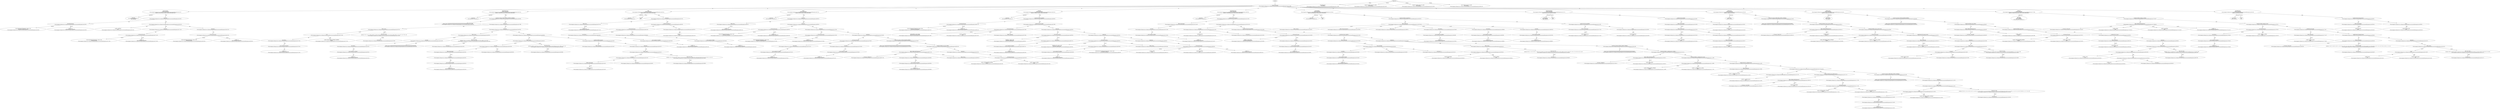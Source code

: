strict digraph "/Users/yangpan/workspace/rust-workspace/ola-lang/examples/source/system/Entrypoint.ola" {
	contract [label="contract Entrypoint\n/Users/yangpan/workspace/rust-workspace/ola-lang/examples/source/system/Entrypoint.ola:4:1-188:2"]
	system_entrance [label="system_entrance\ncontract: Entrypoint\n/Users/yangpan/workspace/rust-workspace/ola-lang/examples/source/system/Entrypoint.ola:23:5-57\nsignature system_entrance((address,address,fields,fields),bool)"]
	parameters [label="parameters\nstruct Entrypoint.Transaction _tx\nbool _isETHCall"]
	expr [label="expression\n/Users/yangpan/workspace/rust-workspace/ola-lang/examples/source/system/Entrypoint.ola:24:9-33"]
	call_internal_function [label="call internal function\n/Users/yangpan/workspace/rust-workspace/ola-lang/examples/source/system/Entrypoint.ola:24:9-33"]
	internal_function [label="fn(struct Entrypoint.Transaction)  returns (void)\nEntrypoint.validateTxStructure\n/Users/yangpan/workspace/rust-workspace/ola-lang/examples/source/system/Entrypoint.ola:24:9-33"]
	variable [label="variable: _tx\nstruct Entrypoint.Transaction\n/Users/yangpan/workspace/rust-workspace/ola-lang/examples/source/system/Entrypoint.ola:24:29-32"]
	if [label="if\n/Users/yangpan/workspace/rust-workspace/ola-lang/examples/source/system/Entrypoint.ola:26:9-30:10"]
	variable_9 [label="variable: _isETHCall\nbool\n/Users/yangpan/workspace/rust-workspace/ola-lang/examples/source/system/Entrypoint.ola:26:13-23"]
	expr_10 [label="expression\n/Users/yangpan/workspace/rust-workspace/ola-lang/examples/source/system/Entrypoint.ola:27:13-24"]
	call_internal_function_11 [label="call internal function\n/Users/yangpan/workspace/rust-workspace/ola-lang/examples/source/system/Entrypoint.ola:27:13-24"]
	internal_function_12 [label="fn(struct Entrypoint.Transaction)  returns (void)\nEntrypoint.callTx\n/Users/yangpan/workspace/rust-workspace/ola-lang/examples/source/system/Entrypoint.ola:27:13-24"]
	variable_13 [label="variable: _tx\nstruct Entrypoint.Transaction\n/Users/yangpan/workspace/rust-workspace/ola-lang/examples/source/system/Entrypoint.ola:27:20-23"]
	expr_14 [label="expression\n/Users/yangpan/workspace/rust-workspace/ola-lang/examples/source/system/Entrypoint.ola:29:13-24"]
	call_internal_function_15 [label="call internal function\n/Users/yangpan/workspace/rust-workspace/ola-lang/examples/source/system/Entrypoint.ola:29:13-24"]
	internal_function_16 [label="fn(struct Entrypoint.Transaction)  returns (void)\nEntrypoint.sendTx\n/Users/yangpan/workspace/rust-workspace/ola-lang/examples/source/system/Entrypoint.ola:29:13-24"]
	variable_17 [label="variable: _tx\nstruct Entrypoint.Transaction\n/Users/yangpan/workspace/rust-workspace/ola-lang/examples/source/system/Entrypoint.ola:29:20-23"]
	validateTxStructure [label="validateTxStructure\ncontract: Entrypoint\n/Users/yangpan/workspace/rust-workspace/ola-lang/examples/source/system/Entrypoint.ola:33:5-44\nsignature validateTxStructure((address,address,fields,fields))"]
	parameters_19 [label="parameters\nstruct Entrypoint.Transaction _tx"]
	var_decl [label="variable decl address MAX_SYSTEM_CONTRACT_ADDRESS\n/Users/yangpan/workspace/rust-workspace/ola-lang/examples/source/system/Entrypoint.ola:36:9-62"]
	address_literal [label="address literal: 000000000000000000000000000000000000000000000000000000000000ffff\n/Users/yangpan/workspace/rust-workspace/ola-lang/examples/source/system/Entrypoint.ola:36:47-62"]
	expr_22 [label="expression\n/Users/yangpan/workspace/rust-workspace/ola-lang/examples/source/system/Entrypoint.ola:37:9-88"]
	libfunc [label="libfunc Assert\n/Users/yangpan/workspace/rust-workspace/ola-lang/examples/source/system/Entrypoint.ola:37:9-15"]
	more [label="more\n/Users/yangpan/workspace/rust-workspace/ola-lang/examples/source/system/Entrypoint.ola:37:16-54"]
	load [label="load address\n/Users/yangpan/workspace/rust-workspace/ola-lang/examples/source/system/Entrypoint.ola:37:16-24"]
	structmember [label="struct_member #0 address\n/Users/yangpan/workspace/rust-workspace/ola-lang/examples/source/system/Entrypoint.ola:37:20-24"]
	variable_27 [label="variable: _tx\nstruct Entrypoint.Transaction\n/Users/yangpan/workspace/rust-workspace/ola-lang/examples/source/system/Entrypoint.ola:37:16-19"]
	variable_28 [label="variable: MAX_SYSTEM_CONTRACT_ADDRESS\naddress\n/Users/yangpan/workspace/rust-workspace/ola-lang/examples/source/system/Entrypoint.ola:37:27-54"]
	alloc_array [label="alloc array string\ninitializer: [102, 114, 111, 109, 32, 99, 97, 110, 39, 116, 32, 98, 101, 32, 115, 121, 115, 116, 101, 109, 32, 99, 111, 110, 116, 114, 97, 99, 116]\n/Users/yangpan/workspace/rust-workspace/ola-lang/examples/source/system/Entrypoint.ola:37:56-87"]
	number_literal [label="u32 literal: 29\n/Users/yangpan/workspace/rust-workspace/ola-lang/examples/source/system/Entrypoint.ola:37:56-87"]
	expr_31 [label="expression\n/Users/yangpan/workspace/rust-workspace/ola-lang/examples/source/system/Entrypoint.ola:40:9-61"]
	libfunc_32 [label="libfunc Assert\n/Users/yangpan/workspace/rust-workspace/ola-lang/examples/source/system/Entrypoint.ola:40:9-15"]
	not_qual [label="not equal\n/Users/yangpan/workspace/rust-workspace/ola-lang/examples/source/system/Entrypoint.ola:40:16-39"]
	load_34 [label="load address\n/Users/yangpan/workspace/rust-workspace/ola-lang/examples/source/system/Entrypoint.ola:40:16-22"]
	structmember_35 [label="struct_member #1 address\n/Users/yangpan/workspace/rust-workspace/ola-lang/examples/source/system/Entrypoint.ola:40:20-22"]
	variable_36 [label="variable: _tx\nstruct Entrypoint.Transaction\n/Users/yangpan/workspace/rust-workspace/ola-lang/examples/source/system/Entrypoint.ola:40:16-19"]
	address_literal_37 [label="address literal: 0000000000000000000000000000000000000000000000000000000000000000\n/Users/yangpan/workspace/rust-workspace/ola-lang/examples/source/system/Entrypoint.ola:40:26-39"]
	alloc_array_38 [label="alloc array string\ninitializer: [116, 111, 32, 99, 97, 110, 39, 116, 32, 98, 101, 32, 101, 109, 112, 116, 121]\n/Users/yangpan/workspace/rust-workspace/ola-lang/examples/source/system/Entrypoint.ola:40:41-60"]
	number_literal_39 [label="u32 literal: 17\n/Users/yangpan/workspace/rust-workspace/ola-lang/examples/source/system/Entrypoint.ola:40:41-60"]
	expr_40 [label="expression\n/Users/yangpan/workspace/rust-workspace/ola-lang/examples/source/system/Entrypoint.ola:49:9-64"]
	libfunc_41 [label="libfunc Assert\n/Users/yangpan/workspace/rust-workspace/ola-lang/examples/source/system/Entrypoint.ola:49:9-15"]
	not_qual_42 [label="not equal\n/Users/yangpan/workspace/rust-workspace/ola-lang/examples/source/system/Entrypoint.ola:49:16-36"]
	libfunc_43 [label="libfunc ArrayLength\n/Users/yangpan/workspace/rust-workspace/ola-lang/examples/source/system/Entrypoint.ola:49:16-31"]
	load_44 [label="load fields\n/Users/yangpan/workspace/rust-workspace/ola-lang/examples/source/system/Entrypoint.ola:49:16-31"]
	structmember_45 [label="struct_member #2 fields\n/Users/yangpan/workspace/rust-workspace/ola-lang/examples/source/system/Entrypoint.ola:49:20-24"]
	variable_46 [label="variable: _tx\nstruct Entrypoint.Transaction\n/Users/yangpan/workspace/rust-workspace/ola-lang/examples/source/system/Entrypoint.ola:49:16-19"]
	number_literal_47 [label="u32 literal: 0\n/Users/yangpan/workspace/rust-workspace/ola-lang/examples/source/system/Entrypoint.ola:49:35-36"]
	alloc_array_48 [label="alloc array string\ninitializer: [100, 97, 116, 97, 32, 115, 104, 111, 117, 108, 100, 110, 39, 116, 32, 98, 101, 32, 101, 109, 112, 116, 121]\n/Users/yangpan/workspace/rust-workspace/ola-lang/examples/source/system/Entrypoint.ola:49:38-63"]
	number_literal_49 [label="u32 literal: 23\n/Users/yangpan/workspace/rust-workspace/ola-lang/examples/source/system/Entrypoint.ola:49:38-63"]
	var_decl_50 [label="variable decl fields signature\n/Users/yangpan/workspace/rust-workspace/ola-lang/examples/source/system/Entrypoint.ola:52:9-39"]
	libfunc_51 [label="libfunc Signature\n/Users/yangpan/workspace/rust-workspace/ola-lang/examples/source/system/Entrypoint.ola:52:28-37"]
	expr_52 [label="expression\n/Users/yangpan/workspace/rust-workspace/ola-lang/examples/source/system/Entrypoint.ola:53:9-70"]
	libfunc_53 [label="libfunc Assert\n/Users/yangpan/workspace/rust-workspace/ola-lang/examples/source/system/Entrypoint.ola:53:9-15"]
	not_qual_54 [label="not equal\n/Users/yangpan/workspace/rust-workspace/ola-lang/examples/source/system/Entrypoint.ola:53:16-37"]
	libfunc_55 [label="libfunc ArrayLength\n/Users/yangpan/workspace/rust-workspace/ola-lang/examples/source/system/Entrypoint.ola:53:16-32"]
	variable_56 [label="variable: signature\nfields\n/Users/yangpan/workspace/rust-workspace/ola-lang/examples/source/system/Entrypoint.ola:53:16-25"]
	number_literal_57 [label="u32 literal: 0\n/Users/yangpan/workspace/rust-workspace/ola-lang/examples/source/system/Entrypoint.ola:53:36-37"]
	alloc_array_58 [label="alloc array string\ninitializer: [115, 105, 103, 110, 97, 116, 117, 114, 101, 32, 115, 104, 111, 117, 108, 100, 110, 39, 116, 32, 98, 101, 32, 101, 109, 112, 116, 121]\n/Users/yangpan/workspace/rust-workspace/ola-lang/examples/source/system/Entrypoint.ola:53:39-69"]
	number_literal_59 [label="u32 literal: 28\n/Users/yangpan/workspace/rust-workspace/ola-lang/examples/source/system/Entrypoint.ola:53:39-69"]
	callTx [label="callTx\ncontract: Entrypoint\n/Users/yangpan/workspace/rust-workspace/ola-lang/examples/source/system/Entrypoint.ola:56:5-43\nsignature callTx((address,address,fields,fields))"]
	parameters_61 [label="parameters\nstruct Entrypoint.Transaction _tx"]
	returns [label="returns\nfields "]
	expr_63 [label="expression\n/Users/yangpan/workspace/rust-workspace/ola-lang/examples/source/system/Entrypoint.ola:57:9-19"]
	libfunc_64 [label="libfunc Print\n/Users/yangpan/workspace/rust-workspace/ola-lang/examples/source/system/Entrypoint.ola:57:9-14"]
	variable_65 [label="variable: _tx\nstruct Entrypoint.Transaction\n/Users/yangpan/workspace/rust-workspace/ola-lang/examples/source/system/Entrypoint.ola:57:15-18"]
	var_decl_66 [label="variable decl fields res\n/Users/yangpan/workspace/rust-workspace/ola-lang/examples/source/system/Entrypoint.ola:63:9-43"]
	call_external_function [label="call external function\n/Users/yangpan/workspace/rust-workspace/ola-lang/examples/source/system/Entrypoint.ola:63:22-43"]
	load_68 [label="load address\n/Users/yangpan/workspace/rust-workspace/ola-lang/examples/source/system/Entrypoint.ola:63:26-28"]
	structmember_69 [label="struct_member #1 address\n/Users/yangpan/workspace/rust-workspace/ola-lang/examples/source/system/Entrypoint.ola:63:26-28"]
	variable_70 [label="variable: _tx\nstruct Entrypoint.Transaction\n/Users/yangpan/workspace/rust-workspace/ola-lang/examples/source/system/Entrypoint.ola:63:22-25"]
	load_71 [label="load fields\n/Users/yangpan/workspace/rust-workspace/ola-lang/examples/source/system/Entrypoint.ola:63:38-42"]
	structmember_72 [label="struct_member #2 fields\n/Users/yangpan/workspace/rust-workspace/ola-lang/examples/source/system/Entrypoint.ola:63:38-42"]
	variable_73 [label="variable: _tx\nstruct Entrypoint.Transaction\n/Users/yangpan/workspace/rust-workspace/ola-lang/examples/source/system/Entrypoint.ola:63:34-37"]
	return [label="return\n/Users/yangpan/workspace/rust-workspace/ola-lang/examples/source/system/Entrypoint.ola:64:9-19"]
	variable_75 [label="variable: res\nfields\n/Users/yangpan/workspace/rust-workspace/ola-lang/examples/source/system/Entrypoint.ola:64:16-19"]
	sendTx [label="sendTx\ncontract: Entrypoint\n/Users/yangpan/workspace/rust-workspace/ola-lang/examples/source/system/Entrypoint.ola:67:5-31\nsignature sendTx((address,address,fields,fields))"]
	parameters_77 [label="parameters\nstruct Entrypoint.Transaction _tx"]
	expr_78 [label="expression\n/Users/yangpan/workspace/rust-workspace/ola-lang/examples/source/system/Entrypoint.ola:68:9-19"]
	libfunc_79 [label="libfunc Print\n/Users/yangpan/workspace/rust-workspace/ola-lang/examples/source/system/Entrypoint.ola:68:9-14"]
	variable_80 [label="variable: _tx\nstruct Entrypoint.Transaction\n/Users/yangpan/workspace/rust-workspace/ola-lang/examples/source/system/Entrypoint.ola:68:15-18"]
	expr_81 [label="expression\n/Users/yangpan/workspace/rust-workspace/ola-lang/examples/source/system/Entrypoint.ola:69:9-24"]
	call_internal_function_82 [label="call internal function\n/Users/yangpan/workspace/rust-workspace/ola-lang/examples/source/system/Entrypoint.ola:69:9-24"]
	internal_function_83 [label="fn(struct Entrypoint.Transaction)  returns (void)\nEntrypoint.validateTx\n/Users/yangpan/workspace/rust-workspace/ola-lang/examples/source/system/Entrypoint.ola:69:9-24"]
	variable_84 [label="variable: _tx\nstruct Entrypoint.Transaction\n/Users/yangpan/workspace/rust-workspace/ola-lang/examples/source/system/Entrypoint.ola:69:20-23"]
	expr_85 [label="expression\n/Users/yangpan/workspace/rust-workspace/ola-lang/examples/source/system/Entrypoint.ola:72:9-32"]
	call_internal_function_86 [label="call internal function\n/Users/yangpan/workspace/rust-workspace/ola-lang/examples/source/system/Entrypoint.ola:72:9-32"]
	internal_function_87 [label="fn(struct Entrypoint.Transaction)  returns (void)\nEntrypoint.validateDeployment\n/Users/yangpan/workspace/rust-workspace/ola-lang/examples/source/system/Entrypoint.ola:72:9-32"]
	variable_88 [label="variable: _tx\nstruct Entrypoint.Transaction\n/Users/yangpan/workspace/rust-workspace/ola-lang/examples/source/system/Entrypoint.ola:72:28-31"]
	expr_89 [label="expression\n/Users/yangpan/workspace/rust-workspace/ola-lang/examples/source/system/Entrypoint.ola:76:9-30"]
	call_external_function_90 [label="call external function\n/Users/yangpan/workspace/rust-workspace/ola-lang/examples/source/system/Entrypoint.ola:76:9-30"]
	load_91 [label="load address\n/Users/yangpan/workspace/rust-workspace/ola-lang/examples/source/system/Entrypoint.ola:76:13-15"]
	structmember_92 [label="struct_member #1 address\n/Users/yangpan/workspace/rust-workspace/ola-lang/examples/source/system/Entrypoint.ola:76:13-15"]
	variable_93 [label="variable: _tx\nstruct Entrypoint.Transaction\n/Users/yangpan/workspace/rust-workspace/ola-lang/examples/source/system/Entrypoint.ola:76:9-12"]
	load_94 [label="load fields\n/Users/yangpan/workspace/rust-workspace/ola-lang/examples/source/system/Entrypoint.ola:76:25-29"]
	structmember_95 [label="struct_member #2 fields\n/Users/yangpan/workspace/rust-workspace/ola-lang/examples/source/system/Entrypoint.ola:76:25-29"]
	variable_96 [label="variable: _tx\nstruct Entrypoint.Transaction\n/Users/yangpan/workspace/rust-workspace/ola-lang/examples/source/system/Entrypoint.ola:76:21-24"]
	var_decl_97 [label="variable decl address NONCE_HOLDER_ADDRESS\n/Users/yangpan/workspace/rust-workspace/ola-lang/examples/source/system/Entrypoint.ola:79:9-55"]
	address_literal_98 [label="address literal: 0000000000000000000000000000000000000000000000000000000000008003\n/Users/yangpan/workspace/rust-workspace/ola-lang/examples/source/system/Entrypoint.ola:79:40-55"]
	var_decl_99 [label="variable decl fields set_nonce_calldata\n/Users/yangpan/workspace/rust-workspace/ola-lang/examples/source/system/Entrypoint.ola:80:9-104"]
	libfunc_100 [label="libfunc AbiEncodeWithSignature\n/Users/yangpan/workspace/rust-workspace/ola-lang/examples/source/system/Entrypoint.ola:80:37-104"]
	number_literal_101 [label="u32 literal: 1093482716\n/Users/yangpan/workspace/rust-workspace/ola-lang/examples/source/system/Entrypoint.ola:80:37-104"]
	load_102 [label="load address\n/Users/yangpan/workspace/rust-workspace/ola-lang/examples/source/system/Entrypoint.ola:80:86-94"]
	structmember_103 [label="struct_member #0 address\n/Users/yangpan/workspace/rust-workspace/ola-lang/examples/source/system/Entrypoint.ola:80:90-94"]
	variable_104 [label="variable: _tx\nstruct Entrypoint.Transaction\n/Users/yangpan/workspace/rust-workspace/ola-lang/examples/source/system/Entrypoint.ola:80:86-89"]
	libfunc_105 [label="libfunc Nonce\n/Users/yangpan/workspace/rust-workspace/ola-lang/examples/source/system/Entrypoint.ola:80:96-101"]
	expr_106 [label="expression\n/Users/yangpan/workspace/rust-workspace/ola-lang/examples/source/system/Entrypoint.ola:81:9-54"]
	call_external_function_107 [label="call external function\n/Users/yangpan/workspace/rust-workspace/ola-lang/examples/source/system/Entrypoint.ola:81:9-54"]
	variable_108 [label="variable: NONCE_HOLDER_ADDRESS\naddress\n/Users/yangpan/workspace/rust-workspace/ola-lang/examples/source/system/Entrypoint.ola:81:9-29"]
	variable_109 [label="variable: set_nonce_calldata\nfields\n/Users/yangpan/workspace/rust-workspace/ola-lang/examples/source/system/Entrypoint.ola:81:35-53"]
	validateTx [label="validateTx\ncontract: Entrypoint\n/Users/yangpan/workspace/rust-workspace/ola-lang/examples/source/system/Entrypoint.ola:84:5-35\nsignature validateTx((address,address,fields,fields))"]
	parameters_111 [label="parameters\nstruct Entrypoint.Transaction _tx"]
	var_decl_112 [label="variable decl hash signedHash\n/Users/yangpan/workspace/rust-workspace/ola-lang/examples/source/system/Entrypoint.ola:86:9-45"]
	call_internal_function_113 [label="call internal function\n/Users/yangpan/workspace/rust-workspace/ola-lang/examples/source/system/Entrypoint.ola:86:27-45"]
	internal_function_114 [label="fn(struct Entrypoint.Transaction)  returns (hash)\nEntrypoint.getSignedHash\n/Users/yangpan/workspace/rust-workspace/ola-lang/examples/source/system/Entrypoint.ola:86:27-45"]
	variable_115 [label="variable: _tx\nstruct Entrypoint.Transaction\n/Users/yangpan/workspace/rust-workspace/ola-lang/examples/source/system/Entrypoint.ola:86:41-44"]
	var_decl_116 [label="variable decl hash txHash\n/Users/yangpan/workspace/rust-workspace/ola-lang/examples/source/system/Entrypoint.ola:87:9-66"]
	call_internal_function_117 [label="call internal function\n/Users/yangpan/workspace/rust-workspace/ola-lang/examples/source/system/Entrypoint.ola:87:23-66"]
	internal_function_118 [label="fn(hash,fields)  returns (hash)\nEntrypoint.getTransactionHash\n/Users/yangpan/workspace/rust-workspace/ola-lang/examples/source/system/Entrypoint.ola:87:23-66"]
	variable_119 [label="variable: signedHash\nhash\n/Users/yangpan/workspace/rust-workspace/ola-lang/examples/source/system/Entrypoint.ola:87:42-52"]
	libfunc_120 [label="libfunc Signature\n/Users/yangpan/workspace/rust-workspace/ola-lang/examples/source/system/Entrypoint.ola:87:54-63"]
	expr_121 [label="expression\n/Users/yangpan/workspace/rust-workspace/ola-lang/examples/source/system/Entrypoint.ola:90:9-32"]
	call_internal_function_122 [label="call internal function\n/Users/yangpan/workspace/rust-workspace/ola-lang/examples/source/system/Entrypoint.ola:90:9-32"]
	internal_function_123 [label="fn(address)  returns (void)\nEntrypoint.validate_from\n/Users/yangpan/workspace/rust-workspace/ola-lang/examples/source/system/Entrypoint.ola:90:9-32"]
	load_124 [label="load address\n/Users/yangpan/workspace/rust-workspace/ola-lang/examples/source/system/Entrypoint.ola:90:27-31"]
	structmember_125 [label="struct_member #0 address\n/Users/yangpan/workspace/rust-workspace/ola-lang/examples/source/system/Entrypoint.ola:90:27-31"]
	variable_126 [label="variable: _tx\nstruct Entrypoint.Transaction\n/Users/yangpan/workspace/rust-workspace/ola-lang/examples/source/system/Entrypoint.ola:90:23-26"]
	expr_127 [label="expression\n/Users/yangpan/workspace/rust-workspace/ola-lang/examples/source/system/Entrypoint.ola:93:9-42"]
	call_internal_function_128 [label="call internal function\n/Users/yangpan/workspace/rust-workspace/ola-lang/examples/source/system/Entrypoint.ola:93:9-42"]
	internal_function_129 [label="fn(address,u32)  returns (void)\nEntrypoint.validate_nonce\n/Users/yangpan/workspace/rust-workspace/ola-lang/examples/source/system/Entrypoint.ola:93:9-42"]
	load_130 [label="load address\n/Users/yangpan/workspace/rust-workspace/ola-lang/examples/source/system/Entrypoint.ola:93:28-32"]
	structmember_131 [label="struct_member #0 address\n/Users/yangpan/workspace/rust-workspace/ola-lang/examples/source/system/Entrypoint.ola:93:28-32"]
	variable_132 [label="variable: _tx\nstruct Entrypoint.Transaction\n/Users/yangpan/workspace/rust-workspace/ola-lang/examples/source/system/Entrypoint.ola:93:24-27"]
	libfunc_133 [label="libfunc Nonce\n/Users/yangpan/workspace/rust-workspace/ola-lang/examples/source/system/Entrypoint.ola:93:34-39"]
	expr_134 [label="expression\n/Users/yangpan/workspace/rust-workspace/ola-lang/examples/source/system/Entrypoint.ola:96:9-45"]
	call_internal_function_135 [label="call internal function\n/Users/yangpan/workspace/rust-workspace/ola-lang/examples/source/system/Entrypoint.ola:96:9-45"]
	internal_function_136 [label="fn(hash,hash,struct Entrypoint.Transaction)  returns (void)\nEntrypoint.validate_tx\n/Users/yangpan/workspace/rust-workspace/ola-lang/examples/source/system/Entrypoint.ola:96:9-45"]
	variable_137 [label="variable: txHash\nhash\n/Users/yangpan/workspace/rust-workspace/ola-lang/examples/source/system/Entrypoint.ola:96:21-27"]
	variable_138 [label="variable: signedHash\nhash\n/Users/yangpan/workspace/rust-workspace/ola-lang/examples/source/system/Entrypoint.ola:96:29-39"]
	variable_139 [label="variable: _tx\nstruct Entrypoint.Transaction\n/Users/yangpan/workspace/rust-workspace/ola-lang/examples/source/system/Entrypoint.ola:96:41-44"]
	validateDeployment [label="validateDeployment\ncontract: Entrypoint\n/Users/yangpan/workspace/rust-workspace/ola-lang/examples/source/system/Entrypoint.ola:99:5-43\nsignature validateDeployment((address,address,fields,fields))"]
	parameters_141 [label="parameters\nstruct Entrypoint.Transaction _tx"]
	var_decl_142 [label="variable decl u32 code_len\n/Users/yangpan/workspace/rust-workspace/ola-lang/examples/source/system/Entrypoint.ola:101:9-40"]
	libfunc_143 [label="libfunc ArrayLength\n/Users/yangpan/workspace/rust-workspace/ola-lang/examples/source/system/Entrypoint.ola:101:24-40"]
	load_144 [label="load fields\n/Users/yangpan/workspace/rust-workspace/ola-lang/examples/source/system/Entrypoint.ola:101:24-40"]
	structmember_145 [label="struct_member #3 fields\n/Users/yangpan/workspace/rust-workspace/ola-lang/examples/source/system/Entrypoint.ola:101:28-33"]
	variable_146 [label="variable: _tx\nstruct Entrypoint.Transaction\n/Users/yangpan/workspace/rust-workspace/ola-lang/examples/source/system/Entrypoint.ola:101:24-27"]
	if_147 [label="if\n/Users/yangpan/workspace/rust-workspace/ola-lang/examples/source/system/Entrypoint.ola:102:9-122:10"]
	not_qual_148 [label="not equal\n/Users/yangpan/workspace/rust-workspace/ola-lang/examples/source/system/Entrypoint.ola:102:13-26"]
	variable_149 [label="variable: code_len\nu32\n/Users/yangpan/workspace/rust-workspace/ola-lang/examples/source/system/Entrypoint.ola:102:13-21"]
	number_literal_150 [label="u32 literal: 0\n/Users/yangpan/workspace/rust-workspace/ola-lang/examples/source/system/Entrypoint.ola:102:25-26"]
	var_decl_151 [label="variable decl hash bytecodeHash\n/Users/yangpan/workspace/rust-workspace/ola-lang/examples/source/system/Entrypoint.ola:104:13-58"]
	call_internal_function_152 [label="call internal function\n/Users/yangpan/workspace/rust-workspace/ola-lang/examples/source/system/Entrypoint.ola:104:33-58"]
	internal_function_153 [label="fn(fields)  returns (hash)\nEntrypoint.hashL2Bytecode\n/Users/yangpan/workspace/rust-workspace/ola-lang/examples/source/system/Entrypoint.ola:104:33-58"]
	load_154 [label="load fields\n/Users/yangpan/workspace/rust-workspace/ola-lang/examples/source/system/Entrypoint.ola:104:52-57"]
	structmember_155 [label="struct_member #3 fields\n/Users/yangpan/workspace/rust-workspace/ola-lang/examples/source/system/Entrypoint.ola:104:52-57"]
	variable_156 [label="variable: _tx\nstruct Entrypoint.Transaction\n/Users/yangpan/workspace/rust-workspace/ola-lang/examples/source/system/Entrypoint.ola:104:48-51"]
	var_decl_157 [label="variable decl hash codeHash\n/Users/yangpan/workspace/rust-workspace/ola-lang/examples/source/system/Entrypoint.ola:105:13-63"]
	libfunc_158 [label="libfunc AbiDecode\n/Users/yangpan/workspace/rust-workspace/ola-lang/examples/source/system/Entrypoint.ola:105:29-63"]
	array_slice [label="array_slice fields\n/Users/yangpan/workspace/rust-workspace/ola-lang/examples/source/system/Entrypoint.ola:105:40-54"]
	load_160 [label="load fields\n/Users/yangpan/workspace/rust-workspace/ola-lang/examples/source/system/Entrypoint.ola:105:44-48"]
	structmember_161 [label="struct_member #2 fields\n/Users/yangpan/workspace/rust-workspace/ola-lang/examples/source/system/Entrypoint.ola:105:44-48"]
	variable_162 [label="variable: _tx\nstruct Entrypoint.Transaction\n/Users/yangpan/workspace/rust-workspace/ola-lang/examples/source/system/Entrypoint.ola:105:40-43"]
	number_literal_163 [label="u32 literal: 8\n/Users/yangpan/workspace/rust-workspace/ola-lang/examples/source/system/Entrypoint.ola:105:49-50"]
	number_literal_164 [label="u32 literal: 12\n/Users/yangpan/workspace/rust-workspace/ola-lang/examples/source/system/Entrypoint.ola:105:51-53"]
	expr_165 [label="expression\n/Users/yangpan/workspace/rust-workspace/ola-lang/examples/source/system/Entrypoint.ola:106:13-86"]
	libfunc_166 [label="libfunc Assert\n/Users/yangpan/workspace/rust-workspace/ola-lang/examples/source/system/Entrypoint.ola:106:13-19"]
	equal [label="equal\n/Users/yangpan/workspace/rust-workspace/ola-lang/examples/source/system/Entrypoint.ola:106:20-44"]
	variable_168 [label="variable: bytecodeHash\nhash\n/Users/yangpan/workspace/rust-workspace/ola-lang/examples/source/system/Entrypoint.ola:106:20-32"]
	variable_169 [label="variable: codeHash\nhash\n/Users/yangpan/workspace/rust-workspace/ola-lang/examples/source/system/Entrypoint.ola:106:36-44"]
	alloc_array_170 [label="alloc array string\ninitializer: [98, 121, 116, 101, 99, 111, 100, 101, 32, 104, 97, 115, 104, 32, 105, 115, 32, 110, 111, 116, 32, 115, 97, 109, 101, 32, 97, 115, 32, 101, 120, 112, 101, 99, 116, 101, 100]\n/Users/yangpan/workspace/rust-workspace/ola-lang/examples/source/system/Entrypoint.ola:106:46-85"]
	number_literal_171 [label="u32 literal: 37\n/Users/yangpan/workspace/rust-workspace/ola-lang/examples/source/system/Entrypoint.ola:106:46-85"]
	var_decl_172 [label="variable decl address KNOWN_CODES_STORAGE\n/Users/yangpan/workspace/rust-workspace/ola-lang/examples/source/system/Entrypoint.ola:109:13-58"]
	address_literal_173 [label="address literal: 0000000000000000000000000000000000000000000000000000000000008004\n/Users/yangpan/workspace/rust-workspace/ola-lang/examples/source/system/Entrypoint.ola:109:43-58"]
	var_decl_174 [label="variable decl fields is_codehash_known_calldata\n/Users/yangpan/workspace/rust-workspace/ola-lang/examples/source/system/Entrypoint.ola:110:13-111"]
	libfunc_175 [label="libfunc AbiEncodeWithSignature\n/Users/yangpan/workspace/rust-workspace/ola-lang/examples/source/system/Entrypoint.ola:110:49-111"]
	number_literal_176 [label="u32 literal: 4199620571\n/Users/yangpan/workspace/rust-workspace/ola-lang/examples/source/system/Entrypoint.ola:110:49-111"]
	variable_177 [label="variable: bytecodeHash\nhash\n/Users/yangpan/workspace/rust-workspace/ola-lang/examples/source/system/Entrypoint.ola:110:98-110"]
	var_decl_178 [label="variable decl fields is_codehash_known_bytes\n/Users/yangpan/workspace/rust-workspace/ola-lang/examples/source/system/Entrypoint.ola:111:13-98"]
	call_external_function_179 [label="call external function\n/Users/yangpan/workspace/rust-workspace/ola-lang/examples/source/system/Entrypoint.ola:111:46-98"]
	variable_180 [label="variable: KNOWN_CODES_STORAGE\naddress\n/Users/yangpan/workspace/rust-workspace/ola-lang/examples/source/system/Entrypoint.ola:111:46-65"]
	variable_181 [label="variable: is_codehash_known_calldata\nfields\n/Users/yangpan/workspace/rust-workspace/ola-lang/examples/source/system/Entrypoint.ola:111:71-97"]
	var_decl_182 [label="variable decl bool is_codehash_known\n/Users/yangpan/workspace/rust-workspace/ola-lang/examples/source/system/Entrypoint.ola:112:13-81"]
	libfunc_183 [label="libfunc AbiDecode\n/Users/yangpan/workspace/rust-workspace/ola-lang/examples/source/system/Entrypoint.ola:112:38-81"]
	variable_184 [label="variable: is_codehash_known_bytes\nfields\n/Users/yangpan/workspace/rust-workspace/ola-lang/examples/source/system/Entrypoint.ola:112:49-72"]
	if_185 [label="if\n/Users/yangpan/workspace/rust-workspace/ola-lang/examples/source/system/Entrypoint.ola:115:13-118:14"]
	not [label="not\n/Users/yangpan/workspace/rust-workspace/ola-lang/examples/source/system/Entrypoint.ola:115:17-35"]
	variable_187 [label="variable: is_codehash_known\nbool\n/Users/yangpan/workspace/rust-workspace/ola-lang/examples/source/system/Entrypoint.ola:115:18-35"]
	var_decl_188 [label="variable decl fields mark_codehash_known\n/Users/yangpan/workspace/rust-workspace/ola-lang/examples/source/system/Entrypoint.ola:116:17-110"]
	libfunc_189 [label="libfunc AbiEncodeWithSignature\n/Users/yangpan/workspace/rust-workspace/ola-lang/examples/source/system/Entrypoint.ola:116:46-110"]
	number_literal_190 [label="u32 literal: 1119715209\n/Users/yangpan/workspace/rust-workspace/ola-lang/examples/source/system/Entrypoint.ola:116:46-110"]
	variable_191 [label="variable: bytecodeHash\nhash\n/Users/yangpan/workspace/rust-workspace/ola-lang/examples/source/system/Entrypoint.ola:116:97-109"]
	expr_192 [label="expression\n/Users/yangpan/workspace/rust-workspace/ola-lang/examples/source/system/Entrypoint.ola:117:17-62"]
	call_external_function_193 [label="call external function\n/Users/yangpan/workspace/rust-workspace/ola-lang/examples/source/system/Entrypoint.ola:117:17-62"]
	variable_194 [label="variable: KNOWN_CODES_STORAGE\naddress\n/Users/yangpan/workspace/rust-workspace/ola-lang/examples/source/system/Entrypoint.ola:117:17-36"]
	variable_195 [label="variable: mark_codehash_known\nfields\n/Users/yangpan/workspace/rust-workspace/ola-lang/examples/source/system/Entrypoint.ola:117:42-61"]
	var_decl_196 [label="variable decl address DEPLOYER_SYSTEM_CONTRACT\n/Users/yangpan/workspace/rust-workspace/ola-lang/examples/source/system/Entrypoint.ola:120:13-63"]
	address_literal_197 [label="address literal: 0000000000000000000000000000000000000000000000000000000000008005\n/Users/yangpan/workspace/rust-workspace/ola-lang/examples/source/system/Entrypoint.ola:120:48-63"]
	expr_198 [label="expression\n/Users/yangpan/workspace/rust-workspace/ola-lang/examples/source/system/Entrypoint.ola:121:13-104"]
	libfunc_199 [label="libfunc Assert\n/Users/yangpan/workspace/rust-workspace/ola-lang/examples/source/system/Entrypoint.ola:121:13-19"]
	equal_200 [label="equal\n/Users/yangpan/workspace/rust-workspace/ola-lang/examples/source/system/Entrypoint.ola:121:20-54"]
	load_201 [label="load address\n/Users/yangpan/workspace/rust-workspace/ola-lang/examples/source/system/Entrypoint.ola:121:24-26"]
	structmember_202 [label="struct_member #1 address\n/Users/yangpan/workspace/rust-workspace/ola-lang/examples/source/system/Entrypoint.ola:121:24-26"]
	variable_203 [label="variable: _tx\nstruct Entrypoint.Transaction\n/Users/yangpan/workspace/rust-workspace/ola-lang/examples/source/system/Entrypoint.ola:121:20-23"]
	variable_204 [label="variable: DEPLOYER_SYSTEM_CONTRACT\naddress\n/Users/yangpan/workspace/rust-workspace/ola-lang/examples/source/system/Entrypoint.ola:121:30-54"]
	alloc_array_205 [label="alloc array string\ninitializer: [100, 101, 115, 116, 105, 110, 97, 116, 105, 111, 110, 32, 109, 117, 115, 116, 32, 98, 101, 32, 99, 111, 110, 116, 114, 97, 99, 116, 32, 100, 101, 112, 108, 111, 121, 101, 114, 32, 97, 99, 99, 111, 117, 110, 116]\n/Users/yangpan/workspace/rust-workspace/ola-lang/examples/source/system/Entrypoint.ola:121:56-103"]
	number_literal_206 [label="u32 literal: 45\n/Users/yangpan/workspace/rust-workspace/ola-lang/examples/source/system/Entrypoint.ola:121:56-103"]
	getSignedHash [label="getSignedHash\ncontract: Entrypoint\n/Users/yangpan/workspace/rust-workspace/ola-lang/examples/source/system/Entrypoint.ola:129:5-48\nsignature getSignedHash((address,address,fields,fields))"]
	parameters_208 [label="parameters\nstruct Entrypoint.Transaction _tx"]
	returns_209 [label="returns\nhash "]
	var_decl_210 [label="variable decl fields encodedStruct\n/Users/yangpan/workspace/rust-workspace/ola-lang/examples/source/system/Entrypoint.ola:146:9-105"]
	libfunc_211 [label="libfunc AbiEncode\n/Users/yangpan/workspace/rust-workspace/ola-lang/examples/source/system/Entrypoint.ola:146:32-105"]
	libfunc_212 [label="libfunc ChainId\n/Users/yangpan/workspace/rust-workspace/ola-lang/examples/source/system/Entrypoint.ola:146:43-51"]
	libfunc_213 [label="libfunc TransactionVersion\n/Users/yangpan/workspace/rust-workspace/ola-lang/examples/source/system/Entrypoint.ola:146:55-65"]
	libfunc_214 [label="libfunc Nonce\n/Users/yangpan/workspace/rust-workspace/ola-lang/examples/source/system/Entrypoint.ola:146:69-74"]
	load_215 [label="load address\n/Users/yangpan/workspace/rust-workspace/ola-lang/examples/source/system/Entrypoint.ola:146:78-86"]
	structmember_216 [label="struct_member #0 address\n/Users/yangpan/workspace/rust-workspace/ola-lang/examples/source/system/Entrypoint.ola:146:82-86"]
	variable_217 [label="variable: _tx\nstruct Entrypoint.Transaction\n/Users/yangpan/workspace/rust-workspace/ola-lang/examples/source/system/Entrypoint.ola:146:78-81"]
	load_218 [label="load address\n/Users/yangpan/workspace/rust-workspace/ola-lang/examples/source/system/Entrypoint.ola:146:88-94"]
	structmember_219 [label="struct_member #1 address\n/Users/yangpan/workspace/rust-workspace/ola-lang/examples/source/system/Entrypoint.ola:146:92-94"]
	variable_220 [label="variable: _tx\nstruct Entrypoint.Transaction\n/Users/yangpan/workspace/rust-workspace/ola-lang/examples/source/system/Entrypoint.ola:146:88-91"]
	load_221 [label="load fields\n/Users/yangpan/workspace/rust-workspace/ola-lang/examples/source/system/Entrypoint.ola:146:96-104"]
	structmember_222 [label="struct_member #2 fields\n/Users/yangpan/workspace/rust-workspace/ola-lang/examples/source/system/Entrypoint.ola:146:100-104"]
	variable_223 [label="variable: _tx\nstruct Entrypoint.Transaction\n/Users/yangpan/workspace/rust-workspace/ola-lang/examples/source/system/Entrypoint.ola:146:96-99"]
	var_decl_224 [label="variable decl hash signedHash\n/Users/yangpan/workspace/rust-workspace/ola-lang/examples/source/system/Entrypoint.ola:147:9-55"]
	libfunc_225 [label="libfunc PoseidonHash\n/Users/yangpan/workspace/rust-workspace/ola-lang/examples/source/system/Entrypoint.ola:147:27-40"]
	variable_226 [label="variable: encodedStruct\nfields\n/Users/yangpan/workspace/rust-workspace/ola-lang/examples/source/system/Entrypoint.ola:147:41-54"]
	return_227 [label="return\n/Users/yangpan/workspace/rust-workspace/ola-lang/examples/source/system/Entrypoint.ola:148:9-26"]
	variable_228 [label="variable: signedHash\nhash\n/Users/yangpan/workspace/rust-workspace/ola-lang/examples/source/system/Entrypoint.ola:148:16-26"]
	getTransactionHash [label="getTransactionHash\ncontract: Entrypoint\n/Users/yangpan/workspace/rust-workspace/ola-lang/examples/source/system/Entrypoint.ola:151:5-72\nsignature getTransactionHash(hash,fields)"]
	parameters_230 [label="parameters\nhash _signedHash\nfields signature"]
	returns_231 [label="returns\nhash "]
	var_decl_232 [label="variable decl hash txHash\n/Users/yangpan/workspace/rust-workspace/ola-lang/examples/source/system/Entrypoint.ola:152:9-90"]
	libfunc_233 [label="libfunc PoseidonHash\n/Users/yangpan/workspace/rust-workspace/ola-lang/examples/source/system/Entrypoint.ola:152:23-36"]
	libfunc_234 [label="libfunc FieldsConcat\n/Users/yangpan/workspace/rust-workspace/ola-lang/examples/source/system/Entrypoint.ola:152:37-50"]
	cast [label="cast fields\n/Users/yangpan/workspace/rust-workspace/ola-lang/examples/source/system/Entrypoint.ola:152:51-62"]
	variable_236 [label="variable: _signedHash\nhash\n/Users/yangpan/workspace/rust-workspace/ola-lang/examples/source/system/Entrypoint.ola:152:51-62"]
	cast_237 [label="cast fields\n/Users/yangpan/workspace/rust-workspace/ola-lang/examples/source/system/Entrypoint.ola:152:64-77"]
	libfunc_238 [label="libfunc PoseidonHash\n/Users/yangpan/workspace/rust-workspace/ola-lang/examples/source/system/Entrypoint.ola:152:64-77"]
	variable_239 [label="variable: signature\nfields\n/Users/yangpan/workspace/rust-workspace/ola-lang/examples/source/system/Entrypoint.ola:152:78-87"]
	return_240 [label="return\n/Users/yangpan/workspace/rust-workspace/ola-lang/examples/source/system/Entrypoint.ola:153:9-22"]
	variable_241 [label="variable: txHash\nhash\n/Users/yangpan/workspace/rust-workspace/ola-lang/examples/source/system/Entrypoint.ola:153:16-22"]
	validate_from [label="validate_from\ncontract: Entrypoint\n/Users/yangpan/workspace/rust-workspace/ola-lang/examples/source/system/Entrypoint.ola:156:5-39\nsignature validate_from(address)"]
	parameters_243 [label="parameters\naddress _address"]
	var_decl_244 [label="variable decl address DEPLOYER_SYSTEM_CONTRACT\n/Users/yangpan/workspace/rust-workspace/ola-lang/examples/source/system/Entrypoint.ola:157:9-59"]
	address_literal_245 [label="address literal: 0000000000000000000000000000000000000000000000000000000000008005\n/Users/yangpan/workspace/rust-workspace/ola-lang/examples/source/system/Entrypoint.ola:157:44-59"]
	var_decl_246 [label="variable decl fields account_version_calldata\n/Users/yangpan/workspace/rust-workspace/ola-lang/examples/source/system/Entrypoint.ola:158:9-111"]
	libfunc_247 [label="libfunc AbiEncodeWithSignature\n/Users/yangpan/workspace/rust-workspace/ola-lang/examples/source/system/Entrypoint.ola:158:43-111"]
	number_literal_248 [label="u32 literal: 3138377232\n/Users/yangpan/workspace/rust-workspace/ola-lang/examples/source/system/Entrypoint.ola:158:43-111"]
	variable_249 [label="variable: _address\naddress\n/Users/yangpan/workspace/rust-workspace/ola-lang/examples/source/system/Entrypoint.ola:158:102-110"]
	var_decl_250 [label="variable decl fields account_version_bytes\n/Users/yangpan/workspace/rust-workspace/ola-lang/examples/source/system/Entrypoint.ola:159:9-95"]
	call_external_function_251 [label="call external function\n/Users/yangpan/workspace/rust-workspace/ola-lang/examples/source/system/Entrypoint.ola:159:40-95"]
	variable_252 [label="variable: DEPLOYER_SYSTEM_CONTRACT\naddress\n/Users/yangpan/workspace/rust-workspace/ola-lang/examples/source/system/Entrypoint.ola:159:40-64"]
	variable_253 [label="variable: account_version_calldata\nfields\n/Users/yangpan/workspace/rust-workspace/ola-lang/examples/source/system/Entrypoint.ola:159:70-94"]
	var_decl_254 [label="variable decl u32 account_version\n/Users/yangpan/workspace/rust-workspace/ola-lang/examples/source/system/Entrypoint.ola:160:9-71"]
	libfunc_255 [label="libfunc AbiDecode\n/Users/yangpan/workspace/rust-workspace/ola-lang/examples/source/system/Entrypoint.ola:160:31-71"]
	variable_256 [label="variable: account_version_bytes\nfields\n/Users/yangpan/workspace/rust-workspace/ola-lang/examples/source/system/Entrypoint.ola:160:42-63"]
	expr_257 [label="expression\n/Users/yangpan/workspace/rust-workspace/ola-lang/examples/source/system/Entrypoint.ola:161:9-64"]
	libfunc_258 [label="libfunc Assert\n/Users/yangpan/workspace/rust-workspace/ola-lang/examples/source/system/Entrypoint.ola:161:9-15"]
	not_qual_259 [label="not equal\n/Users/yangpan/workspace/rust-workspace/ola-lang/examples/source/system/Entrypoint.ola:161:16-36"]
	variable_260 [label="variable: account_version\nu32\n/Users/yangpan/workspace/rust-workspace/ola-lang/examples/source/system/Entrypoint.ola:161:16-31"]
	number_literal_261 [label="u32 literal: 0\n/Users/yangpan/workspace/rust-workspace/ola-lang/examples/source/system/Entrypoint.ola:161:35-36"]
	alloc_array_262 [label="alloc array string\ninitializer: [102, 114, 111, 109, 32, 105, 115, 32, 110, 111, 116, 32, 97, 110, 32, 97, 99, 99, 111, 117, 110, 116, 46]\n/Users/yangpan/workspace/rust-workspace/ola-lang/examples/source/system/Entrypoint.ola:161:38-63"]
	number_literal_263 [label="u32 literal: 23\n/Users/yangpan/workspace/rust-workspace/ola-lang/examples/source/system/Entrypoint.ola:161:38-63"]
	validate_nonce [label="validate_nonce\ncontract: Entrypoint\n/Users/yangpan/workspace/rust-workspace/ola-lang/examples/source/system/Entrypoint.ola:164:5-52\nsignature validate_nonce(address,u32)"]
	parameters_265 [label="parameters\naddress _address\nu32 _nonce"]
	var_decl_266 [label="variable decl address NONCE_HOLDER_ADDRESS\n/Users/yangpan/workspace/rust-workspace/ola-lang/examples/source/system/Entrypoint.ola:165:9-55"]
	address_literal_267 [label="address literal: 0000000000000000000000000000000000000000000000000000000000008003\n/Users/yangpan/workspace/rust-workspace/ola-lang/examples/source/system/Entrypoint.ola:165:40-55"]
	var_decl_268 [label="variable decl fields nonce_calldata\n/Users/yangpan/workspace/rust-workspace/ola-lang/examples/source/system/Entrypoint.ola:166:9-87"]
	libfunc_269 [label="libfunc AbiEncodeWithSignature\n/Users/yangpan/workspace/rust-workspace/ola-lang/examples/source/system/Entrypoint.ola:166:33-87"]
	number_literal_270 [label="u32 literal: 755185067\n/Users/yangpan/workspace/rust-workspace/ola-lang/examples/source/system/Entrypoint.ola:166:33-87"]
	variable_271 [label="variable: _address\naddress\n/Users/yangpan/workspace/rust-workspace/ola-lang/examples/source/system/Entrypoint.ola:166:78-86"]
	var_decl_272 [label="variable decl fields nonce_bytes\n/Users/yangpan/workspace/rust-workspace/ola-lang/examples/source/system/Entrypoint.ola:167:9-71"]
	call_external_function_273 [label="call external function\n/Users/yangpan/workspace/rust-workspace/ola-lang/examples/source/system/Entrypoint.ola:167:30-71"]
	variable_274 [label="variable: NONCE_HOLDER_ADDRESS\naddress\n/Users/yangpan/workspace/rust-workspace/ola-lang/examples/source/system/Entrypoint.ola:167:30-50"]
	variable_275 [label="variable: nonce_calldata\nfields\n/Users/yangpan/workspace/rust-workspace/ola-lang/examples/source/system/Entrypoint.ola:167:56-70"]
	var_decl_276 [label="variable decl u32 nonce\n/Users/yangpan/workspace/rust-workspace/ola-lang/examples/source/system/Entrypoint.ola:168:9-51"]
	libfunc_277 [label="libfunc AbiDecode\n/Users/yangpan/workspace/rust-workspace/ola-lang/examples/source/system/Entrypoint.ola:168:21-51"]
	variable_278 [label="variable: nonce_bytes\nfields\n/Users/yangpan/workspace/rust-workspace/ola-lang/examples/source/system/Entrypoint.ola:168:32-43"]
	expr_279 [label="expression\n/Users/yangpan/workspace/rust-workspace/ola-lang/examples/source/system/Entrypoint.ola:169:9-61"]
	libfunc_280 [label="libfunc Assert\n/Users/yangpan/workspace/rust-workspace/ola-lang/examples/source/system/Entrypoint.ola:169:9-15"]
	equal_281 [label="equal\n/Users/yangpan/workspace/rust-workspace/ola-lang/examples/source/system/Entrypoint.ola:169:16-35"]
	variable_282 [label="variable: _nonce\nu32\n/Users/yangpan/workspace/rust-workspace/ola-lang/examples/source/system/Entrypoint.ola:169:16-22"]
	add [label="add\nu32\n/Users/yangpan/workspace/rust-workspace/ola-lang/examples/source/system/Entrypoint.ola:169:26-35"]
	variable_284 [label="variable: nonce\nu32\n/Users/yangpan/workspace/rust-workspace/ola-lang/examples/source/system/Entrypoint.ola:169:26-31"]
	number_literal_285 [label="u32 literal: 1\n/Users/yangpan/workspace/rust-workspace/ola-lang/examples/source/system/Entrypoint.ola:169:34-35"]
	alloc_array_286 [label="alloc array string\ninitializer: [110, 111, 110, 99, 101, 32, 105, 115, 32, 97, 108, 114, 101, 97, 100, 121, 32, 117, 115, 101, 100]\n/Users/yangpan/workspace/rust-workspace/ola-lang/examples/source/system/Entrypoint.ola:169:37-60"]
	number_literal_287 [label="u32 literal: 21\n/Users/yangpan/workspace/rust-workspace/ola-lang/examples/source/system/Entrypoint.ola:169:37-60"]
	validate_tx [label="validate_tx\ncontract: Entrypoint\n/Users/yangpan/workspace/rust-workspace/ola-lang/examples/source/system/Entrypoint.ola:172:5-68\nsignature validate_tx(hash,hash,(address,address,fields,fields))"]
	parameters_289 [label="parameters\nhash _txHash\nhash _signedHash\nstruct Entrypoint.Transaction _tx"]
	var_decl_290 [label="variable decl fields validate_tx_calldata\n/Users/yangpan/workspace/rust-workspace/ola-lang/examples/source/system/Entrypoint.ola:175:9-135"]
	libfunc_291 [label="libfunc AbiEncodeWithSignature\n/Users/yangpan/workspace/rust-workspace/ola-lang/examples/source/system/Entrypoint.ola:175:39-135"]
	number_literal_292 [label="u32 literal: 3738116221\n/Users/yangpan/workspace/rust-workspace/ola-lang/examples/source/system/Entrypoint.ola:175:39-135"]
	variable_293 [label="variable: _txHash\nhash\n/Users/yangpan/workspace/rust-workspace/ola-lang/examples/source/system/Entrypoint.ola:175:109-116"]
	variable_294 [label="variable: _signedHash\nhash\n/Users/yangpan/workspace/rust-workspace/ola-lang/examples/source/system/Entrypoint.ola:175:118-129"]
	variable_295 [label="variable: _tx\nstruct Entrypoint.Transaction\n/Users/yangpan/workspace/rust-workspace/ola-lang/examples/source/system/Entrypoint.ola:175:131-134"]
	var_decl_296 [label="variable decl fields validate_tx_bytes\n/Users/yangpan/workspace/rust-workspace/ola-lang/examples/source/system/Entrypoint.ola:176:9-71"]
	call_external_function_297 [label="call external function\n/Users/yangpan/workspace/rust-workspace/ola-lang/examples/source/system/Entrypoint.ola:176:36-71"]
	load_298 [label="load address\n/Users/yangpan/workspace/rust-workspace/ola-lang/examples/source/system/Entrypoint.ola:176:40-44"]
	structmember_299 [label="struct_member #0 address\n/Users/yangpan/workspace/rust-workspace/ola-lang/examples/source/system/Entrypoint.ola:176:40-44"]
	variable_300 [label="variable: _tx\nstruct Entrypoint.Transaction\n/Users/yangpan/workspace/rust-workspace/ola-lang/examples/source/system/Entrypoint.ola:176:36-39"]
	variable_301 [label="variable: validate_tx_calldata\nfields\n/Users/yangpan/workspace/rust-workspace/ola-lang/examples/source/system/Entrypoint.ola:176:50-70"]
	var_decl_302 [label="variable decl u32 magic\n/Users/yangpan/workspace/rust-workspace/ola-lang/examples/source/system/Entrypoint.ola:177:9-57"]
	libfunc_303 [label="libfunc AbiDecode\n/Users/yangpan/workspace/rust-workspace/ola-lang/examples/source/system/Entrypoint.ola:177:21-57"]
	variable_304 [label="variable: validate_tx_bytes\nfields\n/Users/yangpan/workspace/rust-workspace/ola-lang/examples/source/system/Entrypoint.ola:177:32-49"]
	var_decl_305 [label="variable decl u32 expected_magic\n/Users/yangpan/workspace/rust-workspace/ola-lang/examples/source/system/Entrypoint.ola:180:9-88"]
	libfunc_306 [label="libfunc GetSelector\n/Users/yangpan/workspace/rust-workspace/ola-lang/examples/source/system/Entrypoint.ola:180:30-42"]
	number_literal_307 [label="u32 literal: 3738116221\n/Users/yangpan/workspace/rust-workspace/ola-lang/examples/source/system/Entrypoint.ola:180:30-42"]
	alloc_array_308 [label="alloc array string\ninitializer: [118, 97, 108, 105, 100, 97, 116, 101, 84, 114, 97, 110, 115, 97, 99, 116, 105, 111, 110, 40, 104, 97, 115, 104, 44, 104, 97, 115, 104, 44, 84, 114, 97, 110, 115, 97, 99, 116, 105, 111, 110, 41]\n/Users/yangpan/workspace/rust-workspace/ola-lang/examples/source/system/Entrypoint.ola:180:43-87"]
	number_literal_309 [label="u32 literal: 42\n/Users/yangpan/workspace/rust-workspace/ola-lang/examples/source/system/Entrypoint.ola:180:43-87"]
	expr_310 [label="expression\n/Users/yangpan/workspace/rust-workspace/ola-lang/examples/source/system/Entrypoint.ola:181:9-72"]
	libfunc_311 [label="libfunc Assert\n/Users/yangpan/workspace/rust-workspace/ola-lang/examples/source/system/Entrypoint.ola:181:9-15"]
	equal_312 [label="equal\n/Users/yangpan/workspace/rust-workspace/ola-lang/examples/source/system/Entrypoint.ola:181:16-39"]
	variable_313 [label="variable: magic\nu32\n/Users/yangpan/workspace/rust-workspace/ola-lang/examples/source/system/Entrypoint.ola:181:16-21"]
	variable_314 [label="variable: expected_magic\nu32\n/Users/yangpan/workspace/rust-workspace/ola-lang/examples/source/system/Entrypoint.ola:181:25-39"]
	alloc_array_315 [label="alloc array string\ninitializer: [86, 97, 108, 105, 100, 97, 116, 101, 32, 116, 114, 97, 110, 115, 97, 99, 116, 105, 111, 110, 32, 102, 97, 105, 108, 101, 100, 46]\n/Users/yangpan/workspace/rust-workspace/ola-lang/examples/source/system/Entrypoint.ola:181:41-71"]
	number_literal_316 [label="u32 literal: 28\n/Users/yangpan/workspace/rust-workspace/ola-lang/examples/source/system/Entrypoint.ola:181:41-71"]
	hashL2Bytecode [label="hashL2Bytecode\ncontract: Entrypoint\n/Users/yangpan/workspace/rust-workspace/ola-lang/examples/source/system/Entrypoint.ola:184:5-50\nsignature hashL2Bytecode(fields)"]
	parameters_318 [label="parameters\nfields _bytecode"]
	returns_319 [label="returns\nhash "]
	var_decl_320 [label="variable decl hash hash_bytecode\n/Users/yangpan/workspace/rust-workspace/ola-lang/examples/source/system/Entrypoint.ola:185:9-54"]
	libfunc_321 [label="libfunc PoseidonHash\n/Users/yangpan/workspace/rust-workspace/ola-lang/examples/source/system/Entrypoint.ola:185:30-43"]
	variable_322 [label="variable: _bytecode\nfields\n/Users/yangpan/workspace/rust-workspace/ola-lang/examples/source/system/Entrypoint.ola:185:44-53"]
	return_323 [label="return\n/Users/yangpan/workspace/rust-workspace/ola-lang/examples/source/system/Entrypoint.ola:186:9-29"]
	variable_324 [label="variable: hash_bytecode\nhash\n/Users/yangpan/workspace/rust-workspace/ola-lang/examples/source/system/Entrypoint.ola:186:16-29"]
	diagnostic [label="found Entrypoint \nlevel Debug\n/Users/yangpan/workspace/rust-workspace/ola-lang/examples/source/system/Entrypoint.ola:4:1-188:2"]
	diagnostic_327 [label="'signature' shadows name of a corelib\nlevel Warning\n/Users/yangpan/workspace/rust-workspace/ola-lang/examples/source/system/Entrypoint.ola:52:16-25"]
	diagnostic_328 [label="'signature' shadows name of a corelib\nlevel Warning\n/Users/yangpan/workspace/rust-workspace/ola-lang/examples/source/system/Entrypoint.ola:151:52-61"]
	diagnostic_329 [label="'nonce' shadows name of a corelib\nlevel Warning\n/Users/yangpan/workspace/rust-workspace/ola-lang/examples/source/system/Entrypoint.ola:168:13-18"]
	contracts -> contract
	contract -> system_entrance [label="fn"]
	system_entrance -> parameters [label="parameters"]
	system_entrance -> expr [label="body"]
	expr -> call_internal_function [label="expr"]
	call_internal_function -> internal_function [label="function"]
	call_internal_function -> variable [label="arg #0"]
	expr -> if [label="next"]
	if -> variable_9 [label="cond"]
	if -> expr_10 [label="then"]
	expr_10 -> call_internal_function_11 [label="expr"]
	call_internal_function_11 -> internal_function_12 [label="function"]
	call_internal_function_11 -> variable_13 [label="arg #0"]
	if -> expr_14 [label="else"]
	expr_14 -> call_internal_function_15 [label="expr"]
	call_internal_function_15 -> internal_function_16 [label="function"]
	call_internal_function_15 -> variable_17 [label="arg #0"]
	contract -> validateTxStructure [label="fn"]
	validateTxStructure -> parameters_19 [label="parameters"]
	validateTxStructure -> var_decl [label="body"]
	var_decl -> address_literal [label="init"]
	var_decl -> expr_22 [label="next"]
	expr_22 -> libfunc [label="expr"]
	libfunc -> more [label="arg #0"]
	more -> load [label="left"]
	load -> structmember [label="expr"]
	structmember -> variable_27 [label="var"]
	more -> variable_28 [label="right"]
	libfunc -> alloc_array [label="arg #1"]
	alloc_array -> number_literal [label="length"]
	expr_22 -> expr_31 [label="next"]
	expr_31 -> libfunc_32 [label="expr"]
	libfunc_32 -> not_qual [label="arg #0"]
	not_qual -> load_34 [label="left"]
	load_34 -> structmember_35 [label="expr"]
	structmember_35 -> variable_36 [label="var"]
	not_qual -> address_literal_37 [label="right"]
	libfunc_32 -> alloc_array_38 [label="arg #1"]
	alloc_array_38 -> number_literal_39 [label="length"]
	expr_31 -> expr_40 [label="next"]
	expr_40 -> libfunc_41 [label="expr"]
	libfunc_41 -> not_qual_42 [label="arg #0"]
	not_qual_42 -> libfunc_43 [label="left"]
	libfunc_43 -> load_44 [label="arg #0"]
	load_44 -> structmember_45 [label="expr"]
	structmember_45 -> variable_46 [label="var"]
	not_qual_42 -> number_literal_47 [label="right"]
	libfunc_41 -> alloc_array_48 [label="arg #1"]
	alloc_array_48 -> number_literal_49 [label="length"]
	expr_40 -> var_decl_50 [label="next"]
	var_decl_50 -> libfunc_51 [label="init"]
	var_decl_50 -> expr_52 [label="next"]
	expr_52 -> libfunc_53 [label="expr"]
	libfunc_53 -> not_qual_54 [label="arg #0"]
	not_qual_54 -> libfunc_55 [label="left"]
	libfunc_55 -> variable_56 [label="arg #0"]
	not_qual_54 -> number_literal_57 [label="right"]
	libfunc_53 -> alloc_array_58 [label="arg #1"]
	alloc_array_58 -> number_literal_59 [label="length"]
	contract -> callTx [label="fn"]
	callTx -> parameters_61 [label="parameters"]
	callTx -> returns [label="returns"]
	callTx -> expr_63 [label="body"]
	expr_63 -> libfunc_64 [label="expr"]
	libfunc_64 -> variable_65 [label="arg #0"]
	expr_63 -> var_decl_66 [label="next"]
	var_decl_66 -> call_external_function [label="init"]
	call_external_function -> load_68 [label="address"]
	load_68 -> structmember_69 [label="expr"]
	structmember_69 -> variable_70 [label="var"]
	call_external_function -> load_71 [label="args"]
	load_71 -> structmember_72 [label="expr"]
	structmember_72 -> variable_73 [label="var"]
	var_decl_66 -> return [label="next"]
	return -> variable_75 [label="expr"]
	contract -> sendTx [label="fn"]
	sendTx -> parameters_77 [label="parameters"]
	sendTx -> expr_78 [label="body"]
	expr_78 -> libfunc_79 [label="expr"]
	libfunc_79 -> variable_80 [label="arg #0"]
	expr_78 -> expr_81 [label="next"]
	expr_81 -> call_internal_function_82 [label="expr"]
	call_internal_function_82 -> internal_function_83 [label="function"]
	call_internal_function_82 -> variable_84 [label="arg #0"]
	expr_81 -> expr_85 [label="next"]
	expr_85 -> call_internal_function_86 [label="expr"]
	call_internal_function_86 -> internal_function_87 [label="function"]
	call_internal_function_86 -> variable_88 [label="arg #0"]
	expr_85 -> expr_89 [label="next"]
	expr_89 -> call_external_function_90 [label="expr"]
	call_external_function_90 -> load_91 [label="address"]
	load_91 -> structmember_92 [label="expr"]
	structmember_92 -> variable_93 [label="var"]
	call_external_function_90 -> load_94 [label="args"]
	load_94 -> structmember_95 [label="expr"]
	structmember_95 -> variable_96 [label="var"]
	expr_89 -> var_decl_97 [label="next"]
	var_decl_97 -> address_literal_98 [label="init"]
	var_decl_97 -> var_decl_99 [label="next"]
	var_decl_99 -> libfunc_100 [label="init"]
	libfunc_100 -> number_literal_101 [label="arg #0"]
	libfunc_100 -> load_102 [label="arg #1"]
	load_102 -> structmember_103 [label="expr"]
	structmember_103 -> variable_104 [label="var"]
	libfunc_100 -> libfunc_105 [label="arg #2"]
	var_decl_99 -> expr_106 [label="next"]
	expr_106 -> call_external_function_107 [label="expr"]
	call_external_function_107 -> variable_108 [label="address"]
	call_external_function_107 -> variable_109 [label="args"]
	contract -> validateTx [label="fn"]
	validateTx -> parameters_111 [label="parameters"]
	validateTx -> var_decl_112 [label="body"]
	var_decl_112 -> call_internal_function_113 [label="init"]
	call_internal_function_113 -> internal_function_114 [label="function"]
	call_internal_function_113 -> variable_115 [label="arg #0"]
	var_decl_112 -> var_decl_116 [label="next"]
	var_decl_116 -> call_internal_function_117 [label="init"]
	call_internal_function_117 -> internal_function_118 [label="function"]
	call_internal_function_117 -> variable_119 [label="arg #0"]
	call_internal_function_117 -> libfunc_120 [label="arg #1"]
	var_decl_116 -> expr_121 [label="next"]
	expr_121 -> call_internal_function_122 [label="expr"]
	call_internal_function_122 -> internal_function_123 [label="function"]
	call_internal_function_122 -> load_124 [label="arg #0"]
	load_124 -> structmember_125 [label="expr"]
	structmember_125 -> variable_126 [label="var"]
	expr_121 -> expr_127 [label="next"]
	expr_127 -> call_internal_function_128 [label="expr"]
	call_internal_function_128 -> internal_function_129 [label="function"]
	call_internal_function_128 -> load_130 [label="arg #0"]
	load_130 -> structmember_131 [label="expr"]
	structmember_131 -> variable_132 [label="var"]
	call_internal_function_128 -> libfunc_133 [label="arg #1"]
	expr_127 -> expr_134 [label="next"]
	expr_134 -> call_internal_function_135 [label="expr"]
	call_internal_function_135 -> internal_function_136 [label="function"]
	call_internal_function_135 -> variable_137 [label="arg #0"]
	call_internal_function_135 -> variable_138 [label="arg #1"]
	call_internal_function_135 -> variable_139 [label="arg #2"]
	contract -> validateDeployment [label="fn"]
	validateDeployment -> parameters_141 [label="parameters"]
	validateDeployment -> var_decl_142 [label="body"]
	var_decl_142 -> libfunc_143 [label="init"]
	libfunc_143 -> load_144 [label="arg #0"]
	load_144 -> structmember_145 [label="expr"]
	structmember_145 -> variable_146 [label="var"]
	var_decl_142 -> if_147 [label="next"]
	if_147 -> not_qual_148 [label="cond"]
	not_qual_148 -> variable_149 [label="left"]
	not_qual_148 -> number_literal_150 [label="right"]
	if_147 -> var_decl_151 [label="then"]
	var_decl_151 -> call_internal_function_152 [label="init"]
	call_internal_function_152 -> internal_function_153 [label="function"]
	call_internal_function_152 -> load_154 [label="arg #0"]
	load_154 -> structmember_155 [label="expr"]
	structmember_155 -> variable_156 [label="var"]
	var_decl_151 -> var_decl_157 [label="next"]
	var_decl_157 -> libfunc_158 [label="init"]
	libfunc_158 -> array_slice [label="arg #0"]
	array_slice -> load_160 [label="array"]
	load_160 -> structmember_161 [label="expr"]
	structmember_161 -> variable_162 [label="var"]
	array_slice -> number_literal_163 [label="start"]
	array_slice -> number_literal_164 [label="start"]
	var_decl_157 -> expr_165 [label="next"]
	expr_165 -> libfunc_166 [label="expr"]
	libfunc_166 -> equal [label="arg #0"]
	equal -> variable_168 [label="left"]
	equal -> variable_169 [label="right"]
	libfunc_166 -> alloc_array_170 [label="arg #1"]
	alloc_array_170 -> number_literal_171 [label="length"]
	expr_165 -> var_decl_172 [label="next"]
	var_decl_172 -> address_literal_173 [label="init"]
	var_decl_172 -> var_decl_174 [label="next"]
	var_decl_174 -> libfunc_175 [label="init"]
	libfunc_175 -> number_literal_176 [label="arg #0"]
	libfunc_175 -> variable_177 [label="arg #1"]
	var_decl_174 -> var_decl_178 [label="next"]
	var_decl_178 -> call_external_function_179 [label="init"]
	call_external_function_179 -> variable_180 [label="address"]
	call_external_function_179 -> variable_181 [label="args"]
	var_decl_178 -> var_decl_182 [label="next"]
	var_decl_182 -> libfunc_183 [label="init"]
	libfunc_183 -> variable_184 [label="arg #0"]
	var_decl_182 -> if_185 [label="next"]
	if_185 -> not [label="cond"]
	not -> variable_187 [label="expr"]
	if_185 -> var_decl_188 [label="then"]
	var_decl_188 -> libfunc_189 [label="init"]
	libfunc_189 -> number_literal_190 [label="arg #0"]
	libfunc_189 -> variable_191 [label="arg #1"]
	var_decl_188 -> expr_192 [label="next"]
	expr_192 -> call_external_function_193 [label="expr"]
	call_external_function_193 -> variable_194 [label="address"]
	call_external_function_193 -> variable_195 [label="args"]
	if_185 -> var_decl_196 [label="next"]
	var_decl_196 -> address_literal_197 [label="init"]
	var_decl_196 -> expr_198 [label="next"]
	expr_198 -> libfunc_199 [label="expr"]
	libfunc_199 -> equal_200 [label="arg #0"]
	equal_200 -> load_201 [label="left"]
	load_201 -> structmember_202 [label="expr"]
	structmember_202 -> variable_203 [label="var"]
	equal_200 -> variable_204 [label="right"]
	libfunc_199 -> alloc_array_205 [label="arg #1"]
	alloc_array_205 -> number_literal_206 [label="length"]
	contract -> getSignedHash [label="fn"]
	getSignedHash -> parameters_208 [label="parameters"]
	getSignedHash -> returns_209 [label="returns"]
	getSignedHash -> var_decl_210 [label="body"]
	var_decl_210 -> libfunc_211 [label="init"]
	libfunc_211 -> libfunc_212 [label="arg #0"]
	libfunc_211 -> libfunc_213 [label="arg #1"]
	libfunc_211 -> libfunc_214 [label="arg #2"]
	libfunc_211 -> load_215 [label="arg #3"]
	load_215 -> structmember_216 [label="expr"]
	structmember_216 -> variable_217 [label="var"]
	libfunc_211 -> load_218 [label="arg #4"]
	load_218 -> structmember_219 [label="expr"]
	structmember_219 -> variable_220 [label="var"]
	libfunc_211 -> load_221 [label="arg #5"]
	load_221 -> structmember_222 [label="expr"]
	structmember_222 -> variable_223 [label="var"]
	var_decl_210 -> var_decl_224 [label="next"]
	var_decl_224 -> libfunc_225 [label="init"]
	libfunc_225 -> variable_226 [label="arg #0"]
	var_decl_224 -> return_227 [label="next"]
	return_227 -> variable_228 [label="expr"]
	contract -> getTransactionHash [label="fn"]
	getTransactionHash -> parameters_230 [label="parameters"]
	getTransactionHash -> returns_231 [label="returns"]
	getTransactionHash -> var_decl_232 [label="body"]
	var_decl_232 -> libfunc_233 [label="init"]
	libfunc_233 -> libfunc_234 [label="arg #0"]
	libfunc_234 -> cast [label="arg #0"]
	cast -> variable_236 [label="expr"]
	libfunc_234 -> cast_237 [label="arg #1"]
	cast_237 -> libfunc_238 [label="expr"]
	libfunc_238 -> variable_239 [label="arg #0"]
	var_decl_232 -> return_240 [label="next"]
	return_240 -> variable_241 [label="expr"]
	contract -> validate_from [label="fn"]
	validate_from -> parameters_243 [label="parameters"]
	validate_from -> var_decl_244 [label="body"]
	var_decl_244 -> address_literal_245 [label="init"]
	var_decl_244 -> var_decl_246 [label="next"]
	var_decl_246 -> libfunc_247 [label="init"]
	libfunc_247 -> number_literal_248 [label="arg #0"]
	libfunc_247 -> variable_249 [label="arg #1"]
	var_decl_246 -> var_decl_250 [label="next"]
	var_decl_250 -> call_external_function_251 [label="init"]
	call_external_function_251 -> variable_252 [label="address"]
	call_external_function_251 -> variable_253 [label="args"]
	var_decl_250 -> var_decl_254 [label="next"]
	var_decl_254 -> libfunc_255 [label="init"]
	libfunc_255 -> variable_256 [label="arg #0"]
	var_decl_254 -> expr_257 [label="next"]
	expr_257 -> libfunc_258 [label="expr"]
	libfunc_258 -> not_qual_259 [label="arg #0"]
	not_qual_259 -> variable_260 [label="left"]
	not_qual_259 -> number_literal_261 [label="right"]
	libfunc_258 -> alloc_array_262 [label="arg #1"]
	alloc_array_262 -> number_literal_263 [label="length"]
	contract -> validate_nonce [label="fn"]
	validate_nonce -> parameters_265 [label="parameters"]
	validate_nonce -> var_decl_266 [label="body"]
	var_decl_266 -> address_literal_267 [label="init"]
	var_decl_266 -> var_decl_268 [label="next"]
	var_decl_268 -> libfunc_269 [label="init"]
	libfunc_269 -> number_literal_270 [label="arg #0"]
	libfunc_269 -> variable_271 [label="arg #1"]
	var_decl_268 -> var_decl_272 [label="next"]
	var_decl_272 -> call_external_function_273 [label="init"]
	call_external_function_273 -> variable_274 [label="address"]
	call_external_function_273 -> variable_275 [label="args"]
	var_decl_272 -> var_decl_276 [label="next"]
	var_decl_276 -> libfunc_277 [label="init"]
	libfunc_277 -> variable_278 [label="arg #0"]
	var_decl_276 -> expr_279 [label="next"]
	expr_279 -> libfunc_280 [label="expr"]
	libfunc_280 -> equal_281 [label="arg #0"]
	equal_281 -> variable_282 [label="left"]
	equal_281 -> add [label="right"]
	add -> variable_284 [label="left"]
	add -> number_literal_285 [label="right"]
	libfunc_280 -> alloc_array_286 [label="arg #1"]
	alloc_array_286 -> number_literal_287 [label="length"]
	contract -> validate_tx [label="fn"]
	validate_tx -> parameters_289 [label="parameters"]
	validate_tx -> var_decl_290 [label="body"]
	var_decl_290 -> libfunc_291 [label="init"]
	libfunc_291 -> number_literal_292 [label="arg #0"]
	libfunc_291 -> variable_293 [label="arg #1"]
	libfunc_291 -> variable_294 [label="arg #2"]
	libfunc_291 -> variable_295 [label="arg #3"]
	var_decl_290 -> var_decl_296 [label="next"]
	var_decl_296 -> call_external_function_297 [label="init"]
	call_external_function_297 -> load_298 [label="address"]
	load_298 -> structmember_299 [label="expr"]
	structmember_299 -> variable_300 [label="var"]
	call_external_function_297 -> variable_301 [label="args"]
	var_decl_296 -> var_decl_302 [label="next"]
	var_decl_302 -> libfunc_303 [label="init"]
	libfunc_303 -> variable_304 [label="arg #0"]
	var_decl_302 -> var_decl_305 [label="next"]
	var_decl_305 -> libfunc_306 [label="init"]
	libfunc_306 -> number_literal_307 [label="arg #0"]
	libfunc_306 -> alloc_array_308 [label="arg #1"]
	alloc_array_308 -> number_literal_309 [label="length"]
	var_decl_305 -> expr_310 [label="next"]
	expr_310 -> libfunc_311 [label="expr"]
	libfunc_311 -> equal_312 [label="arg #0"]
	equal_312 -> variable_313 [label="left"]
	equal_312 -> variable_314 [label="right"]
	libfunc_311 -> alloc_array_315 [label="arg #1"]
	alloc_array_315 -> number_literal_316 [label="length"]
	contract -> hashL2Bytecode [label="fn"]
	hashL2Bytecode -> parameters_318 [label="parameters"]
	hashL2Bytecode -> returns_319 [label="returns"]
	hashL2Bytecode -> var_decl_320 [label="body"]
	var_decl_320 -> libfunc_321 [label="init"]
	libfunc_321 -> variable_322 [label="arg #0"]
	var_decl_320 -> return_323 [label="next"]
	return_323 -> variable_324 [label="expr"]
	diagnostics -> diagnostic [label="Debug"]
	diagnostics -> diagnostic_327 [label="Warning"]
	diagnostics -> diagnostic_328 [label="Warning"]
	diagnostics -> diagnostic_329 [label="Warning"]
}
